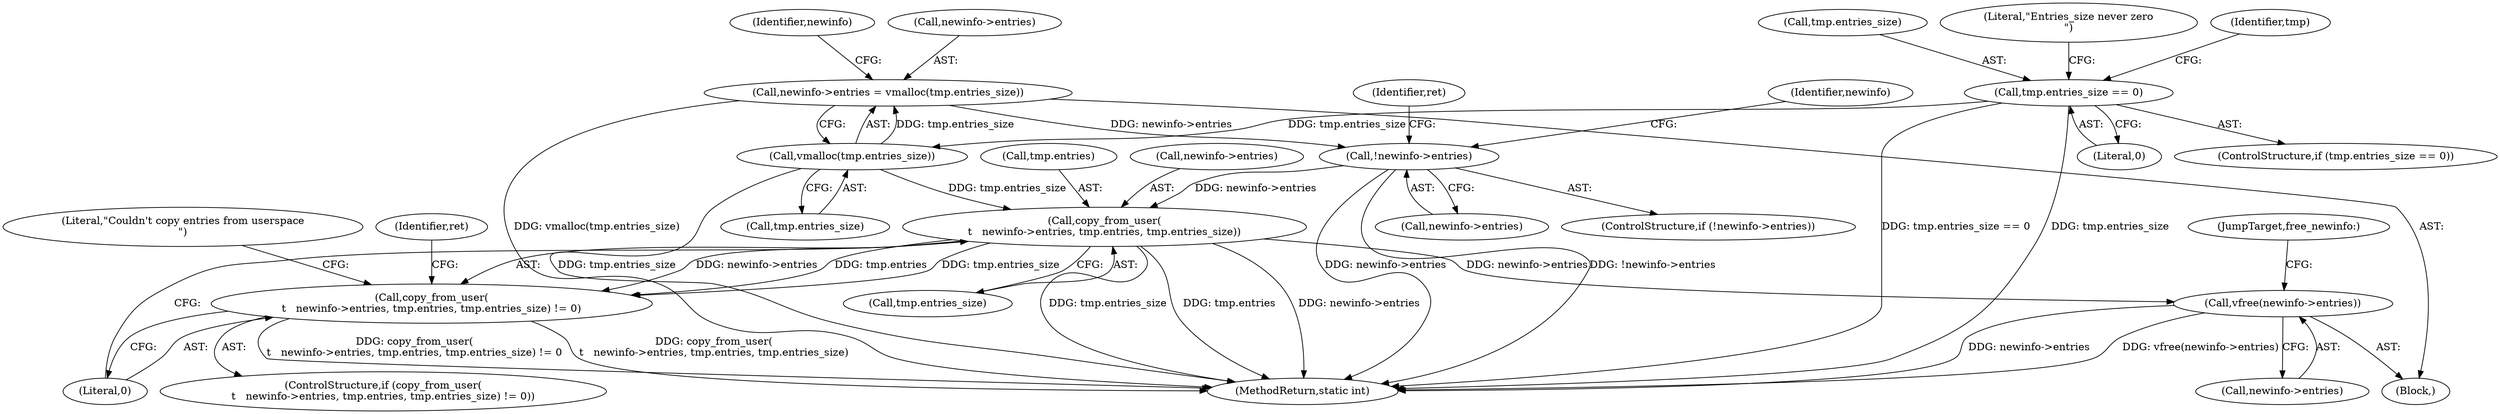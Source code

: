 digraph "0_linux_d846f71195d57b0bbb143382647c2c6638b04c5a@API" {
"1000222" [label="(Call,newinfo->entries = vmalloc(tmp.entries_size))"];
"1000226" [label="(Call,vmalloc(tmp.entries_size))"];
"1000138" [label="(Call,tmp.entries_size == 0)"];
"1000231" [label="(Call,!newinfo->entries)"];
"1000243" [label="(Call,copy_from_user(\n\t   newinfo->entries, tmp.entries, tmp.entries_size))"];
"1000242" [label="(Call,copy_from_user(\n\t   newinfo->entries, tmp.entries, tmp.entries_size) != 0)"];
"1000276" [label="(Call,vfree(newinfo->entries))"];
"1000244" [label="(Call,newinfo->entries)"];
"1000226" [label="(Call,vmalloc(tmp.entries_size))"];
"1000142" [label="(Literal,0)"];
"1000138" [label="(Call,tmp.entries_size == 0)"];
"1000237" [label="(Identifier,ret)"];
"1000105" [label="(Block,)"];
"1000242" [label="(Call,copy_from_user(\n\t   newinfo->entries, tmp.entries, tmp.entries_size) != 0)"];
"1000227" [label="(Call,tmp.entries_size)"];
"1000253" [label="(Literal,0)"];
"1000223" [label="(Call,newinfo->entries)"];
"1000233" [label="(Identifier,newinfo)"];
"1000232" [label="(Call,newinfo->entries)"];
"1000280" [label="(JumpTarget,free_newinfo:)"];
"1000222" [label="(Call,newinfo->entries = vmalloc(tmp.entries_size))"];
"1000230" [label="(ControlStructure,if (!newinfo->entries))"];
"1000145" [label="(Literal,\"Entries_size never zero\n\")"];
"1000276" [label="(Call,vfree(newinfo->entries))"];
"1000152" [label="(Identifier,tmp)"];
"1000263" [label="(Identifier,ret)"];
"1000231" [label="(Call,!newinfo->entries)"];
"1000241" [label="(ControlStructure,if (copy_from_user(\n\t   newinfo->entries, tmp.entries, tmp.entries_size) != 0))"];
"1000139" [label="(Call,tmp.entries_size)"];
"1000137" [label="(ControlStructure,if (tmp.entries_size == 0))"];
"1000285" [label="(MethodReturn,static int)"];
"1000247" [label="(Call,tmp.entries)"];
"1000256" [label="(Literal,\"Couldn't copy entries from userspace\n\")"];
"1000277" [label="(Call,newinfo->entries)"];
"1000250" [label="(Call,tmp.entries_size)"];
"1000245" [label="(Identifier,newinfo)"];
"1000243" [label="(Call,copy_from_user(\n\t   newinfo->entries, tmp.entries, tmp.entries_size))"];
"1000222" -> "1000105"  [label="AST: "];
"1000222" -> "1000226"  [label="CFG: "];
"1000223" -> "1000222"  [label="AST: "];
"1000226" -> "1000222"  [label="AST: "];
"1000233" -> "1000222"  [label="CFG: "];
"1000222" -> "1000285"  [label="DDG: vmalloc(tmp.entries_size)"];
"1000226" -> "1000222"  [label="DDG: tmp.entries_size"];
"1000222" -> "1000231"  [label="DDG: newinfo->entries"];
"1000226" -> "1000227"  [label="CFG: "];
"1000227" -> "1000226"  [label="AST: "];
"1000226" -> "1000285"  [label="DDG: tmp.entries_size"];
"1000138" -> "1000226"  [label="DDG: tmp.entries_size"];
"1000226" -> "1000243"  [label="DDG: tmp.entries_size"];
"1000138" -> "1000137"  [label="AST: "];
"1000138" -> "1000142"  [label="CFG: "];
"1000139" -> "1000138"  [label="AST: "];
"1000142" -> "1000138"  [label="AST: "];
"1000145" -> "1000138"  [label="CFG: "];
"1000152" -> "1000138"  [label="CFG: "];
"1000138" -> "1000285"  [label="DDG: tmp.entries_size"];
"1000138" -> "1000285"  [label="DDG: tmp.entries_size == 0"];
"1000231" -> "1000230"  [label="AST: "];
"1000231" -> "1000232"  [label="CFG: "];
"1000232" -> "1000231"  [label="AST: "];
"1000237" -> "1000231"  [label="CFG: "];
"1000245" -> "1000231"  [label="CFG: "];
"1000231" -> "1000285"  [label="DDG: !newinfo->entries"];
"1000231" -> "1000285"  [label="DDG: newinfo->entries"];
"1000231" -> "1000243"  [label="DDG: newinfo->entries"];
"1000243" -> "1000242"  [label="AST: "];
"1000243" -> "1000250"  [label="CFG: "];
"1000244" -> "1000243"  [label="AST: "];
"1000247" -> "1000243"  [label="AST: "];
"1000250" -> "1000243"  [label="AST: "];
"1000253" -> "1000243"  [label="CFG: "];
"1000243" -> "1000285"  [label="DDG: newinfo->entries"];
"1000243" -> "1000285"  [label="DDG: tmp.entries_size"];
"1000243" -> "1000285"  [label="DDG: tmp.entries"];
"1000243" -> "1000242"  [label="DDG: newinfo->entries"];
"1000243" -> "1000242"  [label="DDG: tmp.entries"];
"1000243" -> "1000242"  [label="DDG: tmp.entries_size"];
"1000243" -> "1000276"  [label="DDG: newinfo->entries"];
"1000242" -> "1000241"  [label="AST: "];
"1000242" -> "1000253"  [label="CFG: "];
"1000253" -> "1000242"  [label="AST: "];
"1000256" -> "1000242"  [label="CFG: "];
"1000263" -> "1000242"  [label="CFG: "];
"1000242" -> "1000285"  [label="DDG: copy_from_user(\n\t   newinfo->entries, tmp.entries, tmp.entries_size) != 0"];
"1000242" -> "1000285"  [label="DDG: copy_from_user(\n\t   newinfo->entries, tmp.entries, tmp.entries_size)"];
"1000276" -> "1000105"  [label="AST: "];
"1000276" -> "1000277"  [label="CFG: "];
"1000277" -> "1000276"  [label="AST: "];
"1000280" -> "1000276"  [label="CFG: "];
"1000276" -> "1000285"  [label="DDG: vfree(newinfo->entries)"];
"1000276" -> "1000285"  [label="DDG: newinfo->entries"];
}
